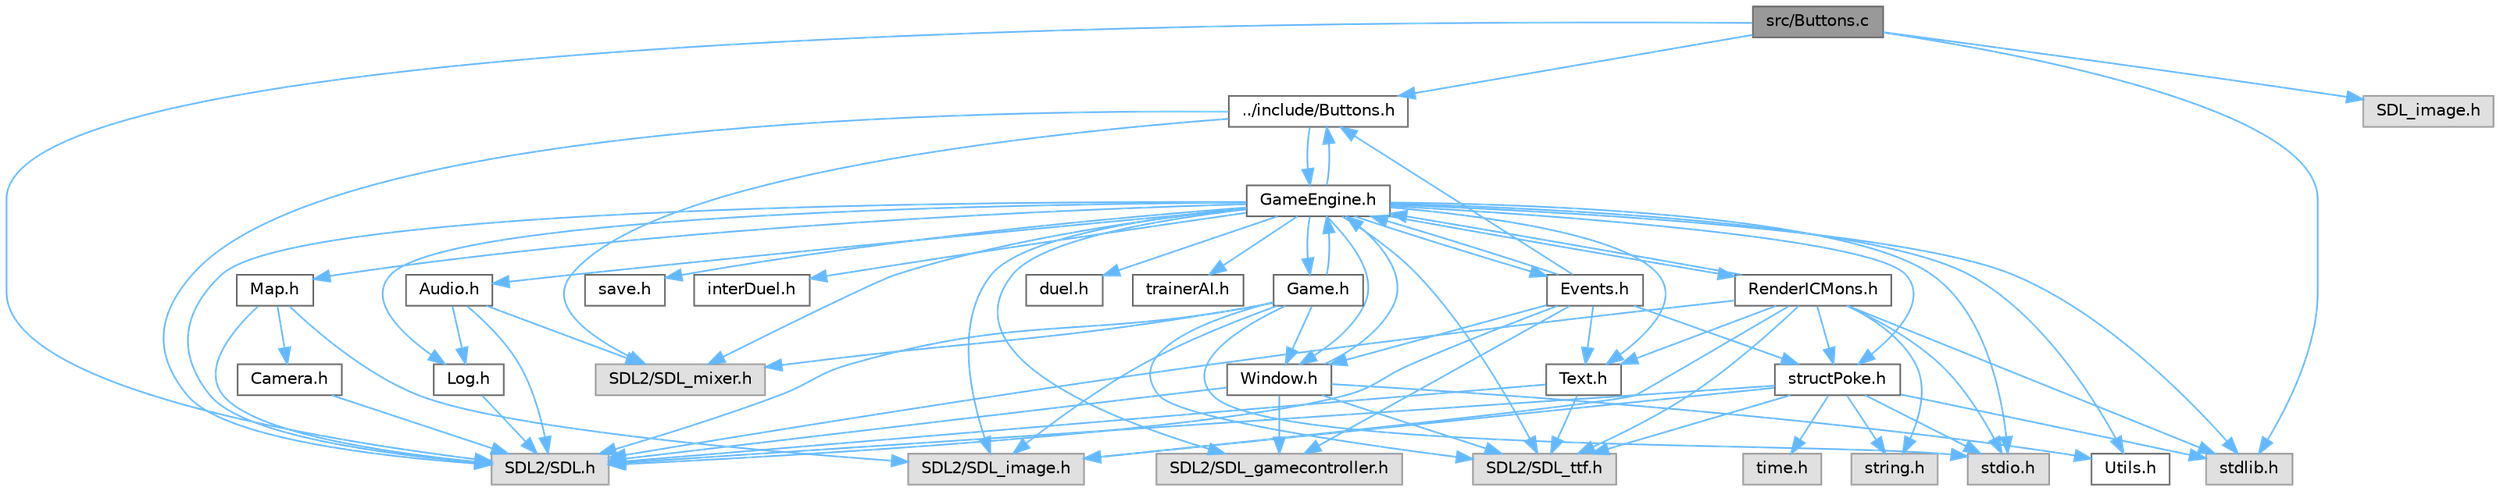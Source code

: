 digraph "src/Buttons.c"
{
 // LATEX_PDF_SIZE
  bgcolor="transparent";
  edge [fontname=Helvetica,fontsize=10,labelfontname=Helvetica,labelfontsize=10];
  node [fontname=Helvetica,fontsize=10,shape=box,height=0.2,width=0.4];
  Node1 [id="Node000001",label="src/Buttons.c",height=0.2,width=0.4,color="gray40", fillcolor="grey60", style="filled", fontcolor="black",tooltip=" "];
  Node1 -> Node2 [id="edge75_Node000001_Node000002",color="steelblue1",style="solid",tooltip=" "];
  Node2 [id="Node000002",label="../include/Buttons.h",height=0.2,width=0.4,color="grey40", fillcolor="white", style="filled",URL="$d3/d70/Buttons_8h.html",tooltip=" "];
  Node2 -> Node3 [id="edge76_Node000002_Node000003",color="steelblue1",style="solid",tooltip=" "];
  Node3 [id="Node000003",label="SDL2/SDL.h",height=0.2,width=0.4,color="grey60", fillcolor="#E0E0E0", style="filled",tooltip=" "];
  Node2 -> Node4 [id="edge77_Node000002_Node000004",color="steelblue1",style="solid",tooltip=" "];
  Node4 [id="Node000004",label="SDL2/SDL_mixer.h",height=0.2,width=0.4,color="grey60", fillcolor="#E0E0E0", style="filled",tooltip=" "];
  Node2 -> Node5 [id="edge78_Node000002_Node000005",color="steelblue1",style="solid",tooltip=" "];
  Node5 [id="Node000005",label="GameEngine.h",height=0.2,width=0.4,color="grey40", fillcolor="white", style="filled",URL="$d7/d1f/GameEngine_8h.html",tooltip=" "];
  Node5 -> Node3 [id="edge79_Node000005_Node000003",color="steelblue1",style="solid",tooltip=" "];
  Node5 -> Node4 [id="edge80_Node000005_Node000004",color="steelblue1",style="solid",tooltip=" "];
  Node5 -> Node6 [id="edge81_Node000005_Node000006",color="steelblue1",style="solid",tooltip=" "];
  Node6 [id="Node000006",label="SDL2/SDL_image.h",height=0.2,width=0.4,color="grey60", fillcolor="#E0E0E0", style="filled",tooltip=" "];
  Node5 -> Node7 [id="edge82_Node000005_Node000007",color="steelblue1",style="solid",tooltip=" "];
  Node7 [id="Node000007",label="SDL2/SDL_ttf.h",height=0.2,width=0.4,color="grey60", fillcolor="#E0E0E0", style="filled",tooltip=" "];
  Node5 -> Node8 [id="edge83_Node000005_Node000008",color="steelblue1",style="solid",tooltip=" "];
  Node8 [id="Node000008",label="SDL2/SDL_gamecontroller.h",height=0.2,width=0.4,color="grey60", fillcolor="#E0E0E0", style="filled",tooltip=" "];
  Node5 -> Node9 [id="edge84_Node000005_Node000009",color="steelblue1",style="solid",tooltip=" "];
  Node9 [id="Node000009",label="stdio.h",height=0.2,width=0.4,color="grey60", fillcolor="#E0E0E0", style="filled",tooltip=" "];
  Node5 -> Node10 [id="edge85_Node000005_Node000010",color="steelblue1",style="solid",tooltip=" "];
  Node10 [id="Node000010",label="stdlib.h",height=0.2,width=0.4,color="grey60", fillcolor="#E0E0E0", style="filled",tooltip=" "];
  Node5 -> Node11 [id="edge86_Node000005_Node000011",color="steelblue1",style="solid",tooltip=" "];
  Node11 [id="Node000011",label="Log.h",height=0.2,width=0.4,color="grey40", fillcolor="white", style="filled",URL="$d1/d45/Log_8h.html",tooltip=" "];
  Node11 -> Node3 [id="edge87_Node000011_Node000003",color="steelblue1",style="solid",tooltip=" "];
  Node5 -> Node12 [id="edge88_Node000005_Node000012",color="steelblue1",style="solid",tooltip=" "];
  Node12 [id="Node000012",label="Audio.h",height=0.2,width=0.4,color="grey40", fillcolor="white", style="filled",URL="$d8/daa/Audio_8h.html",tooltip=" "];
  Node12 -> Node11 [id="edge89_Node000012_Node000011",color="steelblue1",style="solid",tooltip=" "];
  Node12 -> Node4 [id="edge90_Node000012_Node000004",color="steelblue1",style="solid",tooltip=" "];
  Node12 -> Node3 [id="edge91_Node000012_Node000003",color="steelblue1",style="solid",tooltip=" "];
  Node5 -> Node2 [id="edge92_Node000005_Node000002",color="steelblue1",style="solid",tooltip=" "];
  Node5 -> Node13 [id="edge93_Node000005_Node000013",color="steelblue1",style="solid",tooltip=" "];
  Node13 [id="Node000013",label="structPoke.h",height=0.2,width=0.4,color="grey40", fillcolor="white", style="filled",URL="$da/d71/structPoke_8h.html",tooltip=" "];
  Node13 -> Node9 [id="edge94_Node000013_Node000009",color="steelblue1",style="solid",tooltip=" "];
  Node13 -> Node10 [id="edge95_Node000013_Node000010",color="steelblue1",style="solid",tooltip=" "];
  Node13 -> Node14 [id="edge96_Node000013_Node000014",color="steelblue1",style="solid",tooltip=" "];
  Node14 [id="Node000014",label="time.h",height=0.2,width=0.4,color="grey60", fillcolor="#E0E0E0", style="filled",tooltip=" "];
  Node13 -> Node15 [id="edge97_Node000013_Node000015",color="steelblue1",style="solid",tooltip=" "];
  Node15 [id="Node000015",label="string.h",height=0.2,width=0.4,color="grey60", fillcolor="#E0E0E0", style="filled",tooltip=" "];
  Node13 -> Node3 [id="edge98_Node000013_Node000003",color="steelblue1",style="solid",tooltip=" "];
  Node13 -> Node6 [id="edge99_Node000013_Node000006",color="steelblue1",style="solid",tooltip=" "];
  Node13 -> Node7 [id="edge100_Node000013_Node000007",color="steelblue1",style="solid",tooltip=" "];
  Node5 -> Node16 [id="edge101_Node000005_Node000016",color="steelblue1",style="solid",tooltip=" "];
  Node16 [id="Node000016",label="duel.h",height=0.2,width=0.4,color="grey40", fillcolor="white", style="filled",URL="$d6/d8e/duel_8h.html",tooltip=" "];
  Node5 -> Node17 [id="edge102_Node000005_Node000017",color="steelblue1",style="solid",tooltip=" "];
  Node17 [id="Node000017",label="trainerAI.h",height=0.2,width=0.4,color="grey40", fillcolor="white", style="filled",URL="$df/d27/trainerAI_8h.html",tooltip=" "];
  Node5 -> Node18 [id="edge103_Node000005_Node000018",color="steelblue1",style="solid",tooltip=" "];
  Node18 [id="Node000018",label="save.h",height=0.2,width=0.4,color="grey40", fillcolor="white", style="filled",URL="$d5/d5e/save_8h.html",tooltip=" "];
  Node5 -> Node19 [id="edge104_Node000005_Node000019",color="steelblue1",style="solid",tooltip=" "];
  Node19 [id="Node000019",label="interDuel.h",height=0.2,width=0.4,color="grey40", fillcolor="white", style="filled",URL="$da/d1d/interDuel_8h.html",tooltip=" "];
  Node5 -> Node20 [id="edge105_Node000005_Node000020",color="steelblue1",style="solid",tooltip=" "];
  Node20 [id="Node000020",label="Utils.h",height=0.2,width=0.4,color="grey40", fillcolor="white", style="filled",URL="$d9/ded/Utils_8h.html",tooltip=" "];
  Node5 -> Node21 [id="edge106_Node000005_Node000021",color="steelblue1",style="solid",tooltip=" "];
  Node21 [id="Node000021",label="Text.h",height=0.2,width=0.4,color="grey40", fillcolor="white", style="filled",URL="$d6/d35/Text_8h.html",tooltip=" "];
  Node21 -> Node3 [id="edge107_Node000021_Node000003",color="steelblue1",style="solid",tooltip=" "];
  Node21 -> Node7 [id="edge108_Node000021_Node000007",color="steelblue1",style="solid",tooltip=" "];
  Node5 -> Node22 [id="edge109_Node000005_Node000022",color="steelblue1",style="solid",tooltip=" "];
  Node22 [id="Node000022",label="Window.h",height=0.2,width=0.4,color="grey40", fillcolor="white", style="filled",URL="$d3/ded/Window_8h.html",tooltip=" "];
  Node22 -> Node3 [id="edge110_Node000022_Node000003",color="steelblue1",style="solid",tooltip=" "];
  Node22 -> Node7 [id="edge111_Node000022_Node000007",color="steelblue1",style="solid",tooltip=" "];
  Node22 -> Node8 [id="edge112_Node000022_Node000008",color="steelblue1",style="solid",tooltip=" "];
  Node22 -> Node5 [id="edge113_Node000022_Node000005",color="steelblue1",style="solid",tooltip=" "];
  Node22 -> Node20 [id="edge114_Node000022_Node000020",color="steelblue1",style="solid",tooltip=" "];
  Node5 -> Node23 [id="edge115_Node000005_Node000023",color="steelblue1",style="solid",tooltip=" "];
  Node23 [id="Node000023",label="Map.h",height=0.2,width=0.4,color="grey40", fillcolor="white", style="filled",URL="$df/d79/Map_8h.html",tooltip=" "];
  Node23 -> Node3 [id="edge116_Node000023_Node000003",color="steelblue1",style="solid",tooltip=" "];
  Node23 -> Node6 [id="edge117_Node000023_Node000006",color="steelblue1",style="solid",tooltip=" "];
  Node23 -> Node24 [id="edge118_Node000023_Node000024",color="steelblue1",style="solid",tooltip=" "];
  Node24 [id="Node000024",label="Camera.h",height=0.2,width=0.4,color="grey40", fillcolor="white", style="filled",URL="$dd/de4/Camera_8h.html",tooltip=" "];
  Node24 -> Node3 [id="edge119_Node000024_Node000003",color="steelblue1",style="solid",tooltip=" "];
  Node5 -> Node25 [id="edge120_Node000005_Node000025",color="steelblue1",style="solid",tooltip=" "];
  Node25 [id="Node000025",label="Game.h",height=0.2,width=0.4,color="grey40", fillcolor="white", style="filled",URL="$d3/d5f/Game_8h.html",tooltip=" "];
  Node25 -> Node3 [id="edge121_Node000025_Node000003",color="steelblue1",style="solid",tooltip=" "];
  Node25 -> Node4 [id="edge122_Node000025_Node000004",color="steelblue1",style="solid",tooltip=" "];
  Node25 -> Node6 [id="edge123_Node000025_Node000006",color="steelblue1",style="solid",tooltip=" "];
  Node25 -> Node7 [id="edge124_Node000025_Node000007",color="steelblue1",style="solid",tooltip=" "];
  Node25 -> Node9 [id="edge125_Node000025_Node000009",color="steelblue1",style="solid",tooltip=" "];
  Node25 -> Node22 [id="edge126_Node000025_Node000022",color="steelblue1",style="solid",tooltip=" "];
  Node25 -> Node5 [id="edge127_Node000025_Node000005",color="steelblue1",style="solid",tooltip=" "];
  Node5 -> Node26 [id="edge128_Node000005_Node000026",color="steelblue1",style="solid",tooltip=" "];
  Node26 [id="Node000026",label="Events.h",height=0.2,width=0.4,color="grey40", fillcolor="white", style="filled",URL="$d0/dbb/Events_8h.html",tooltip=" "];
  Node26 -> Node5 [id="edge129_Node000026_Node000005",color="steelblue1",style="solid",tooltip=" "];
  Node26 -> Node22 [id="edge130_Node000026_Node000022",color="steelblue1",style="solid",tooltip=" "];
  Node26 -> Node2 [id="edge131_Node000026_Node000002",color="steelblue1",style="solid",tooltip=" "];
  Node26 -> Node21 [id="edge132_Node000026_Node000021",color="steelblue1",style="solid",tooltip=" "];
  Node26 -> Node13 [id="edge133_Node000026_Node000013",color="steelblue1",style="solid",tooltip=" "];
  Node26 -> Node3 [id="edge134_Node000026_Node000003",color="steelblue1",style="solid",tooltip=" "];
  Node26 -> Node8 [id="edge135_Node000026_Node000008",color="steelblue1",style="solid",tooltip=" "];
  Node5 -> Node27 [id="edge136_Node000005_Node000027",color="steelblue1",style="solid",tooltip=" "];
  Node27 [id="Node000027",label="RenderICMons.h",height=0.2,width=0.4,color="grey40", fillcolor="white", style="filled",URL="$d2/d98/RenderICMons_8h.html",tooltip=" "];
  Node27 -> Node3 [id="edge137_Node000027_Node000003",color="steelblue1",style="solid",tooltip=" "];
  Node27 -> Node6 [id="edge138_Node000027_Node000006",color="steelblue1",style="solid",tooltip=" "];
  Node27 -> Node7 [id="edge139_Node000027_Node000007",color="steelblue1",style="solid",tooltip=" "];
  Node27 -> Node9 [id="edge140_Node000027_Node000009",color="steelblue1",style="solid",tooltip=" "];
  Node27 -> Node10 [id="edge141_Node000027_Node000010",color="steelblue1",style="solid",tooltip=" "];
  Node27 -> Node15 [id="edge142_Node000027_Node000015",color="steelblue1",style="solid",tooltip=" "];
  Node27 -> Node5 [id="edge143_Node000027_Node000005",color="steelblue1",style="solid",tooltip=" "];
  Node27 -> Node21 [id="edge144_Node000027_Node000021",color="steelblue1",style="solid",tooltip=" "];
  Node27 -> Node13 [id="edge145_Node000027_Node000013",color="steelblue1",style="solid",tooltip=" "];
  Node1 -> Node3 [id="edge146_Node000001_Node000003",color="steelblue1",style="solid",tooltip=" "];
  Node1 -> Node28 [id="edge147_Node000001_Node000028",color="steelblue1",style="solid",tooltip=" "];
  Node28 [id="Node000028",label="SDL_image.h",height=0.2,width=0.4,color="grey60", fillcolor="#E0E0E0", style="filled",tooltip=" "];
  Node1 -> Node10 [id="edge148_Node000001_Node000010",color="steelblue1",style="solid",tooltip=" "];
}
